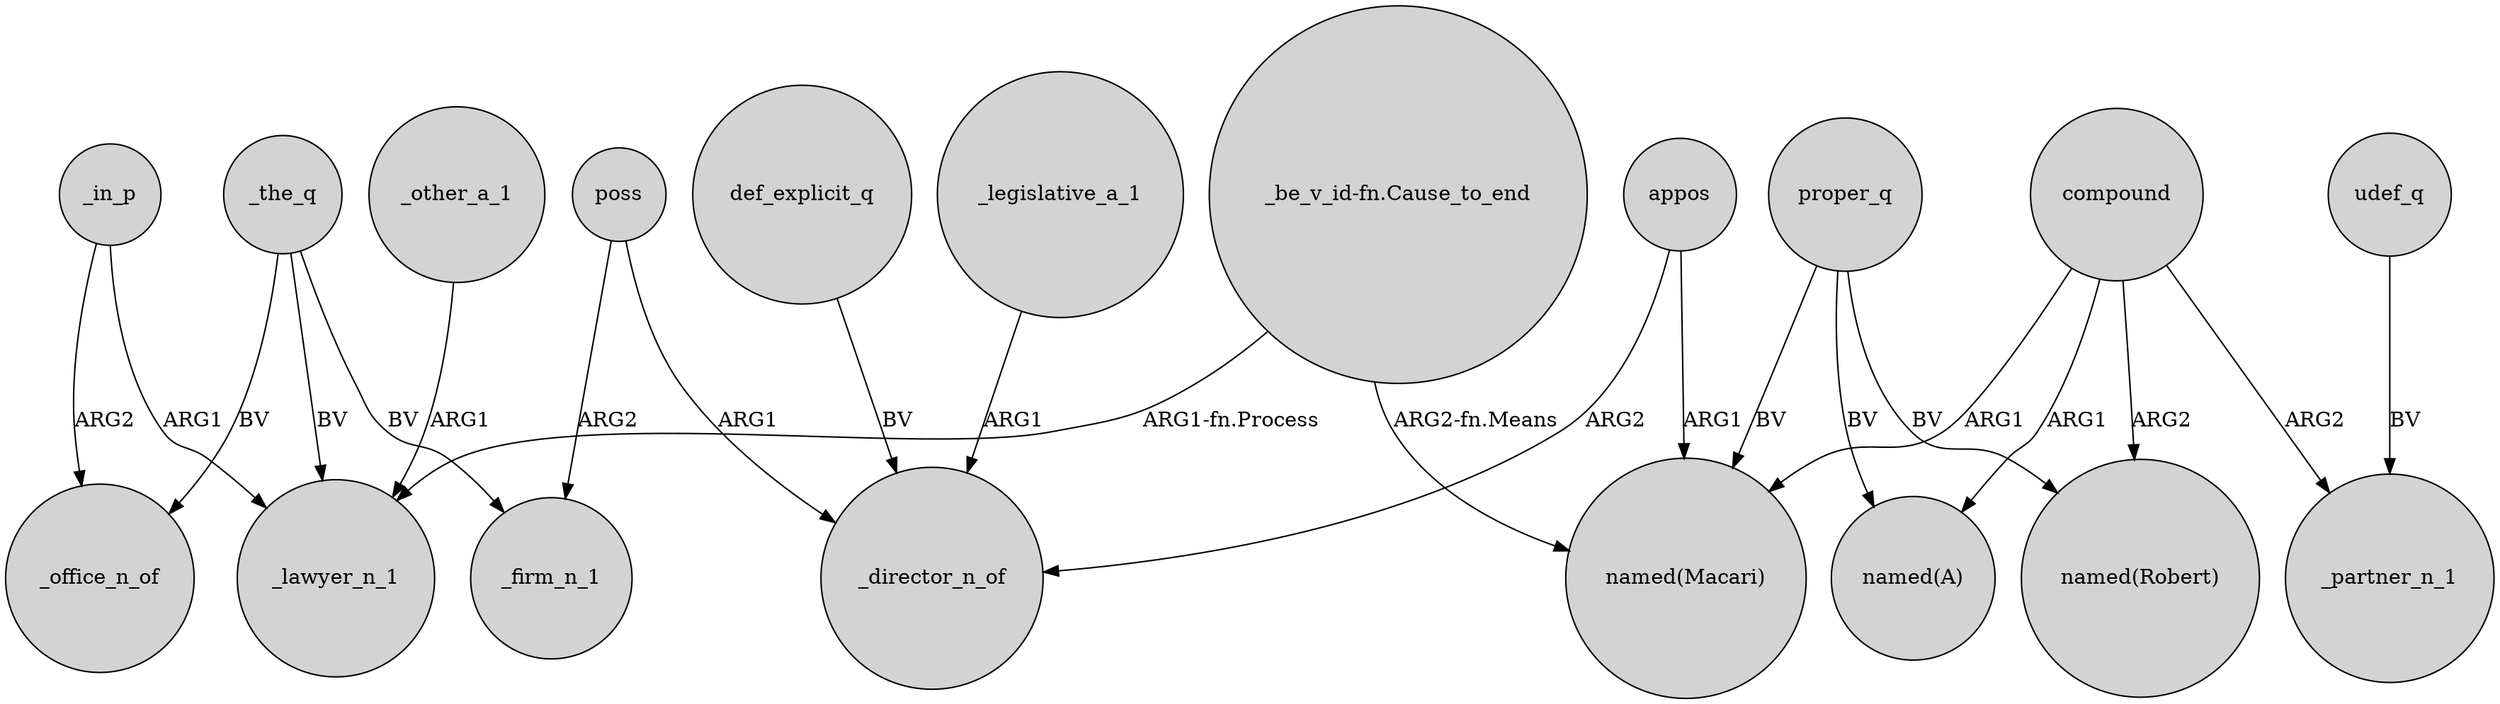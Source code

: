 digraph {
	node [shape=circle style=filled]
	_the_q -> _lawyer_n_1 [label=BV]
	"_be_v_id-fn.Cause_to_end" -> _lawyer_n_1 [label="ARG1-fn.Process"]
	_in_p -> _office_n_of [label=ARG2]
	def_explicit_q -> _director_n_of [label=BV]
	appos -> "named(Macari)" [label=ARG1]
	poss -> _director_n_of [label=ARG1]
	appos -> _director_n_of [label=ARG2]
	"_be_v_id-fn.Cause_to_end" -> "named(Macari)" [label="ARG2-fn.Means"]
	_the_q -> _office_n_of [label=BV]
	_in_p -> _lawyer_n_1 [label=ARG1]
	udef_q -> _partner_n_1 [label=BV]
	compound -> "named(A)" [label=ARG1]
	_the_q -> _firm_n_1 [label=BV]
	compound -> "named(Robert)" [label=ARG2]
	proper_q -> "named(A)" [label=BV]
	compound -> _partner_n_1 [label=ARG2]
	compound -> "named(Macari)" [label=ARG1]
	proper_q -> "named(Robert)" [label=BV]
	proper_q -> "named(Macari)" [label=BV]
	poss -> _firm_n_1 [label=ARG2]
	_legislative_a_1 -> _director_n_of [label=ARG1]
	_other_a_1 -> _lawyer_n_1 [label=ARG1]
}
